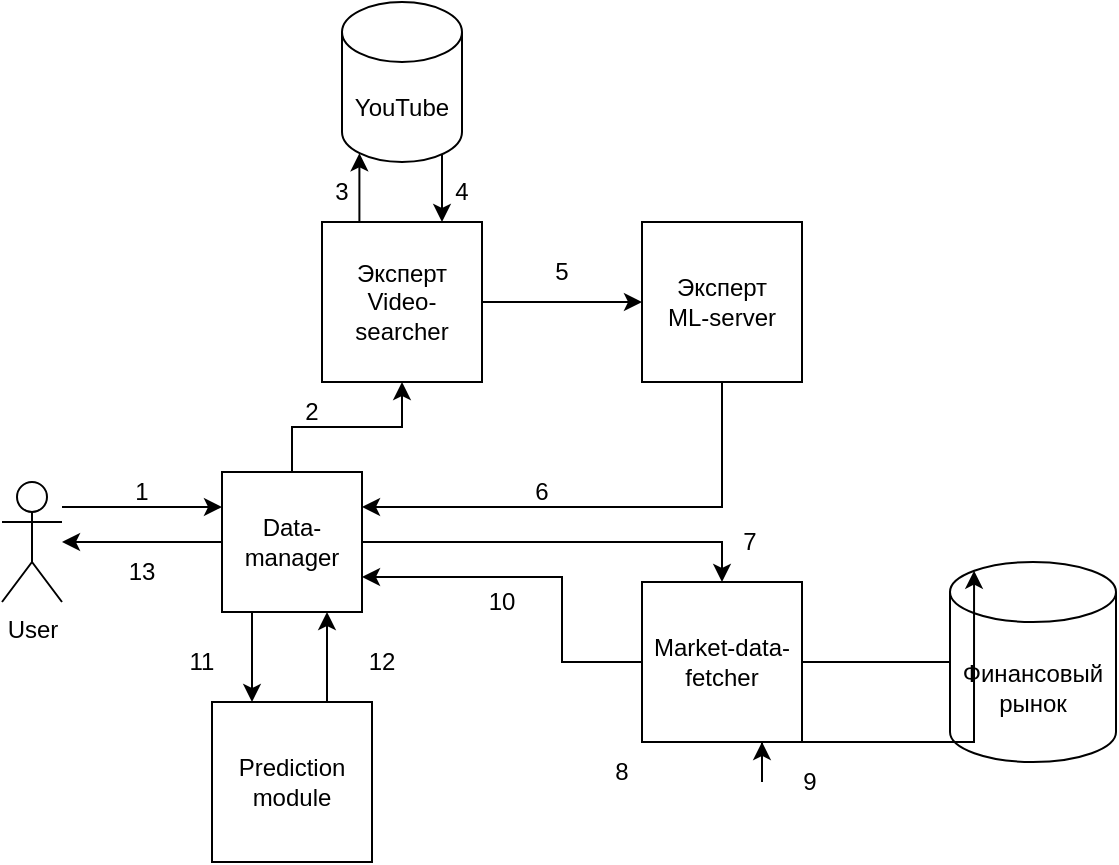 <mxfile version="21.1.5" type="device">
  <diagram name="Страница 1" id="oVjooAjmoZmYBBwCKfqT">
    <mxGraphModel dx="455" dy="250" grid="0" gridSize="10" guides="1" tooltips="1" connect="1" arrows="1" fold="1" page="1" pageScale="1" pageWidth="827" pageHeight="1169" background="none" math="0" shadow="0">
      <root>
        <mxCell id="0" />
        <mxCell id="1" parent="0" />
        <mxCell id="3Dl1Y_PkVIbaozeOQW8g-16" style="edgeStyle=orthogonalEdgeStyle;rounded=0;orthogonalLoop=1;jettySize=auto;html=1;exitX=0.855;exitY=1;exitDx=0;exitDy=-4.35;exitPerimeter=0;entryX=0.75;entryY=0;entryDx=0;entryDy=0;" edge="1" parent="1" source="3Dl1Y_PkVIbaozeOQW8g-3" target="3Dl1Y_PkVIbaozeOQW8g-9">
          <mxGeometry relative="1" as="geometry" />
        </mxCell>
        <mxCell id="3Dl1Y_PkVIbaozeOQW8g-3" value="YouTube" style="shape=cylinder3;whiteSpace=wrap;html=1;boundedLbl=1;backgroundOutline=1;size=15;" vertex="1" parent="1">
          <mxGeometry x="210" y="40" width="60" height="80" as="geometry" />
        </mxCell>
        <mxCell id="3Dl1Y_PkVIbaozeOQW8g-27" style="edgeStyle=orthogonalEdgeStyle;rounded=0;orthogonalLoop=1;jettySize=auto;html=1;entryX=0.75;entryY=1;entryDx=0;entryDy=0;" edge="1" parent="1" source="3Dl1Y_PkVIbaozeOQW8g-4" target="3Dl1Y_PkVIbaozeOQW8g-5">
          <mxGeometry relative="1" as="geometry">
            <Array as="points">
              <mxPoint x="420" y="430" />
              <mxPoint x="420" y="430" />
            </Array>
          </mxGeometry>
        </mxCell>
        <mxCell id="3Dl1Y_PkVIbaozeOQW8g-4" value="Финансовый рынок" style="shape=cylinder3;whiteSpace=wrap;html=1;boundedLbl=1;backgroundOutline=1;size=15;" vertex="1" parent="1">
          <mxGeometry x="514" y="320" width="83" height="100" as="geometry" />
        </mxCell>
        <mxCell id="3Dl1Y_PkVIbaozeOQW8g-26" style="edgeStyle=orthogonalEdgeStyle;rounded=0;orthogonalLoop=1;jettySize=auto;html=1;entryX=0.145;entryY=0;entryDx=0;entryDy=4.35;entryPerimeter=0;" edge="1" parent="1" source="3Dl1Y_PkVIbaozeOQW8g-5" target="3Dl1Y_PkVIbaozeOQW8g-4">
          <mxGeometry relative="1" as="geometry">
            <Array as="points">
              <mxPoint x="370" y="410" />
              <mxPoint x="370" y="410" />
            </Array>
          </mxGeometry>
        </mxCell>
        <mxCell id="3Dl1Y_PkVIbaozeOQW8g-28" style="edgeStyle=orthogonalEdgeStyle;rounded=0;orthogonalLoop=1;jettySize=auto;html=1;entryX=1;entryY=0.75;entryDx=0;entryDy=0;" edge="1" parent="1" source="3Dl1Y_PkVIbaozeOQW8g-5" target="3Dl1Y_PkVIbaozeOQW8g-8">
          <mxGeometry relative="1" as="geometry">
            <Array as="points">
              <mxPoint x="320" y="370" />
              <mxPoint x="320" y="328" />
            </Array>
          </mxGeometry>
        </mxCell>
        <mxCell id="3Dl1Y_PkVIbaozeOQW8g-5" value="Market-data-fetcher" style="whiteSpace=wrap;html=1;aspect=fixed;" vertex="1" parent="1">
          <mxGeometry x="360" y="330" width="80" height="80" as="geometry" />
        </mxCell>
        <mxCell id="3Dl1Y_PkVIbaozeOQW8g-12" style="edgeStyle=orthogonalEdgeStyle;rounded=0;orthogonalLoop=1;jettySize=auto;html=1;entryX=0;entryY=0.25;entryDx=0;entryDy=0;" edge="1" parent="1" source="3Dl1Y_PkVIbaozeOQW8g-7" target="3Dl1Y_PkVIbaozeOQW8g-8">
          <mxGeometry relative="1" as="geometry">
            <Array as="points">
              <mxPoint x="110" y="293" />
            </Array>
          </mxGeometry>
        </mxCell>
        <mxCell id="3Dl1Y_PkVIbaozeOQW8g-7" value="User" style="shape=umlActor;verticalLabelPosition=bottom;verticalAlign=top;html=1;outlineConnect=0;" vertex="1" parent="1">
          <mxGeometry x="40" y="280" width="30" height="60" as="geometry" />
        </mxCell>
        <mxCell id="3Dl1Y_PkVIbaozeOQW8g-13" style="edgeStyle=orthogonalEdgeStyle;rounded=0;orthogonalLoop=1;jettySize=auto;html=1;entryX=0.5;entryY=1;entryDx=0;entryDy=0;" edge="1" parent="1" source="3Dl1Y_PkVIbaozeOQW8g-8" target="3Dl1Y_PkVIbaozeOQW8g-9">
          <mxGeometry relative="1" as="geometry" />
        </mxCell>
        <mxCell id="3Dl1Y_PkVIbaozeOQW8g-20" style="edgeStyle=orthogonalEdgeStyle;rounded=0;orthogonalLoop=1;jettySize=auto;html=1;entryX=0.5;entryY=0;entryDx=0;entryDy=0;" edge="1" parent="1" source="3Dl1Y_PkVIbaozeOQW8g-8" target="3Dl1Y_PkVIbaozeOQW8g-5">
          <mxGeometry relative="1" as="geometry" />
        </mxCell>
        <mxCell id="3Dl1Y_PkVIbaozeOQW8g-31" style="edgeStyle=orthogonalEdgeStyle;rounded=0;orthogonalLoop=1;jettySize=auto;html=1;entryX=0.25;entryY=0;entryDx=0;entryDy=0;exitX=0.25;exitY=1;exitDx=0;exitDy=0;" edge="1" parent="1" source="3Dl1Y_PkVIbaozeOQW8g-8" target="3Dl1Y_PkVIbaozeOQW8g-29">
          <mxGeometry relative="1" as="geometry">
            <Array as="points">
              <mxPoint x="165" y="345" />
            </Array>
          </mxGeometry>
        </mxCell>
        <mxCell id="3Dl1Y_PkVIbaozeOQW8g-47" style="edgeStyle=orthogonalEdgeStyle;rounded=0;orthogonalLoop=1;jettySize=auto;html=1;" edge="1" parent="1" source="3Dl1Y_PkVIbaozeOQW8g-8" target="3Dl1Y_PkVIbaozeOQW8g-7">
          <mxGeometry relative="1" as="geometry" />
        </mxCell>
        <mxCell id="3Dl1Y_PkVIbaozeOQW8g-8" value="Data-manager" style="whiteSpace=wrap;html=1;aspect=fixed;" vertex="1" parent="1">
          <mxGeometry x="150" y="275" width="70" height="70" as="geometry" />
        </mxCell>
        <mxCell id="3Dl1Y_PkVIbaozeOQW8g-15" style="edgeStyle=orthogonalEdgeStyle;rounded=0;orthogonalLoop=1;jettySize=auto;html=1;entryX=0.145;entryY=1;entryDx=0;entryDy=-4.35;entryPerimeter=0;exitX=0.25;exitY=0;exitDx=0;exitDy=0;" edge="1" parent="1" source="3Dl1Y_PkVIbaozeOQW8g-9" target="3Dl1Y_PkVIbaozeOQW8g-3">
          <mxGeometry relative="1" as="geometry" />
        </mxCell>
        <mxCell id="3Dl1Y_PkVIbaozeOQW8g-17" style="edgeStyle=orthogonalEdgeStyle;rounded=0;orthogonalLoop=1;jettySize=auto;html=1;entryX=0;entryY=0.5;entryDx=0;entryDy=0;" edge="1" parent="1" source="3Dl1Y_PkVIbaozeOQW8g-9" target="3Dl1Y_PkVIbaozeOQW8g-10">
          <mxGeometry relative="1" as="geometry" />
        </mxCell>
        <mxCell id="3Dl1Y_PkVIbaozeOQW8g-9" value="Эксперт&lt;br&gt;Video-searcher" style="whiteSpace=wrap;html=1;aspect=fixed;" vertex="1" parent="1">
          <mxGeometry x="200" y="150" width="80" height="80" as="geometry" />
        </mxCell>
        <mxCell id="3Dl1Y_PkVIbaozeOQW8g-19" style="edgeStyle=orthogonalEdgeStyle;rounded=0;orthogonalLoop=1;jettySize=auto;html=1;entryX=1;entryY=0.25;entryDx=0;entryDy=0;" edge="1" parent="1" source="3Dl1Y_PkVIbaozeOQW8g-10" target="3Dl1Y_PkVIbaozeOQW8g-8">
          <mxGeometry relative="1" as="geometry">
            <Array as="points">
              <mxPoint x="400" y="293" />
            </Array>
          </mxGeometry>
        </mxCell>
        <mxCell id="3Dl1Y_PkVIbaozeOQW8g-10" value="Эксперт&lt;br&gt;ML-server" style="whiteSpace=wrap;html=1;aspect=fixed;" vertex="1" parent="1">
          <mxGeometry x="360" y="150" width="80" height="80" as="geometry" />
        </mxCell>
        <mxCell id="3Dl1Y_PkVIbaozeOQW8g-32" style="edgeStyle=orthogonalEdgeStyle;rounded=0;orthogonalLoop=1;jettySize=auto;html=1;entryX=0.75;entryY=1;entryDx=0;entryDy=0;exitX=0.75;exitY=0;exitDx=0;exitDy=0;" edge="1" parent="1" source="3Dl1Y_PkVIbaozeOQW8g-29" target="3Dl1Y_PkVIbaozeOQW8g-8">
          <mxGeometry relative="1" as="geometry">
            <Array as="points">
              <mxPoint x="202" y="390" />
            </Array>
          </mxGeometry>
        </mxCell>
        <mxCell id="3Dl1Y_PkVIbaozeOQW8g-29" value="Prediction module" style="whiteSpace=wrap;html=1;aspect=fixed;" vertex="1" parent="1">
          <mxGeometry x="145" y="390" width="80" height="80" as="geometry" />
        </mxCell>
        <mxCell id="3Dl1Y_PkVIbaozeOQW8g-33" value="1" style="text;strokeColor=none;align=center;fillColor=none;html=1;verticalAlign=middle;whiteSpace=wrap;rounded=0;" vertex="1" parent="1">
          <mxGeometry x="80" y="270" width="60" height="30" as="geometry" />
        </mxCell>
        <mxCell id="3Dl1Y_PkVIbaozeOQW8g-34" value="2" style="text;strokeColor=none;align=center;fillColor=none;html=1;verticalAlign=middle;whiteSpace=wrap;rounded=0;" vertex="1" parent="1">
          <mxGeometry x="165" y="230" width="60" height="30" as="geometry" />
        </mxCell>
        <mxCell id="3Dl1Y_PkVIbaozeOQW8g-35" value="3" style="text;strokeColor=none;align=center;fillColor=none;html=1;verticalAlign=middle;whiteSpace=wrap;rounded=0;" vertex="1" parent="1">
          <mxGeometry x="180" y="120" width="60" height="30" as="geometry" />
        </mxCell>
        <mxCell id="3Dl1Y_PkVIbaozeOQW8g-36" value="4" style="text;strokeColor=none;align=center;fillColor=none;html=1;verticalAlign=middle;whiteSpace=wrap;rounded=0;" vertex="1" parent="1">
          <mxGeometry x="240" y="120" width="60" height="30" as="geometry" />
        </mxCell>
        <mxCell id="3Dl1Y_PkVIbaozeOQW8g-37" value="5" style="text;strokeColor=none;align=center;fillColor=none;html=1;verticalAlign=middle;whiteSpace=wrap;rounded=0;" vertex="1" parent="1">
          <mxGeometry x="290" y="160" width="60" height="30" as="geometry" />
        </mxCell>
        <mxCell id="3Dl1Y_PkVIbaozeOQW8g-39" value="6" style="text;strokeColor=none;align=center;fillColor=none;html=1;verticalAlign=middle;whiteSpace=wrap;rounded=0;" vertex="1" parent="1">
          <mxGeometry x="240" y="270" width="140" height="30" as="geometry" />
        </mxCell>
        <mxCell id="3Dl1Y_PkVIbaozeOQW8g-40" value="7" style="text;strokeColor=none;align=center;fillColor=none;html=1;verticalAlign=middle;whiteSpace=wrap;rounded=0;" vertex="1" parent="1">
          <mxGeometry x="384" y="295" width="60" height="30" as="geometry" />
        </mxCell>
        <mxCell id="3Dl1Y_PkVIbaozeOQW8g-41" value="8" style="text;strokeColor=none;align=center;fillColor=none;html=1;verticalAlign=middle;whiteSpace=wrap;rounded=0;" vertex="1" parent="1">
          <mxGeometry x="320" y="410" width="60" height="30" as="geometry" />
        </mxCell>
        <mxCell id="3Dl1Y_PkVIbaozeOQW8g-43" value="9" style="text;strokeColor=none;align=center;fillColor=none;html=1;verticalAlign=middle;whiteSpace=wrap;rounded=0;" vertex="1" parent="1">
          <mxGeometry x="414" y="415" width="60" height="30" as="geometry" />
        </mxCell>
        <mxCell id="3Dl1Y_PkVIbaozeOQW8g-44" value="10" style="text;strokeColor=none;align=center;fillColor=none;html=1;verticalAlign=middle;whiteSpace=wrap;rounded=0;" vertex="1" parent="1">
          <mxGeometry x="260" y="325" width="60" height="30" as="geometry" />
        </mxCell>
        <mxCell id="3Dl1Y_PkVIbaozeOQW8g-45" value="11" style="text;strokeColor=none;align=center;fillColor=none;html=1;verticalAlign=middle;whiteSpace=wrap;rounded=0;" vertex="1" parent="1">
          <mxGeometry x="110" y="355" width="60" height="30" as="geometry" />
        </mxCell>
        <mxCell id="3Dl1Y_PkVIbaozeOQW8g-46" value="12" style="text;strokeColor=none;align=center;fillColor=none;html=1;verticalAlign=middle;whiteSpace=wrap;rounded=0;" vertex="1" parent="1">
          <mxGeometry x="200" y="355" width="60" height="30" as="geometry" />
        </mxCell>
        <mxCell id="3Dl1Y_PkVIbaozeOQW8g-48" value="13" style="text;strokeColor=none;align=center;fillColor=none;html=1;verticalAlign=middle;whiteSpace=wrap;rounded=0;" vertex="1" parent="1">
          <mxGeometry x="80" y="310" width="60" height="30" as="geometry" />
        </mxCell>
      </root>
    </mxGraphModel>
  </diagram>
</mxfile>
